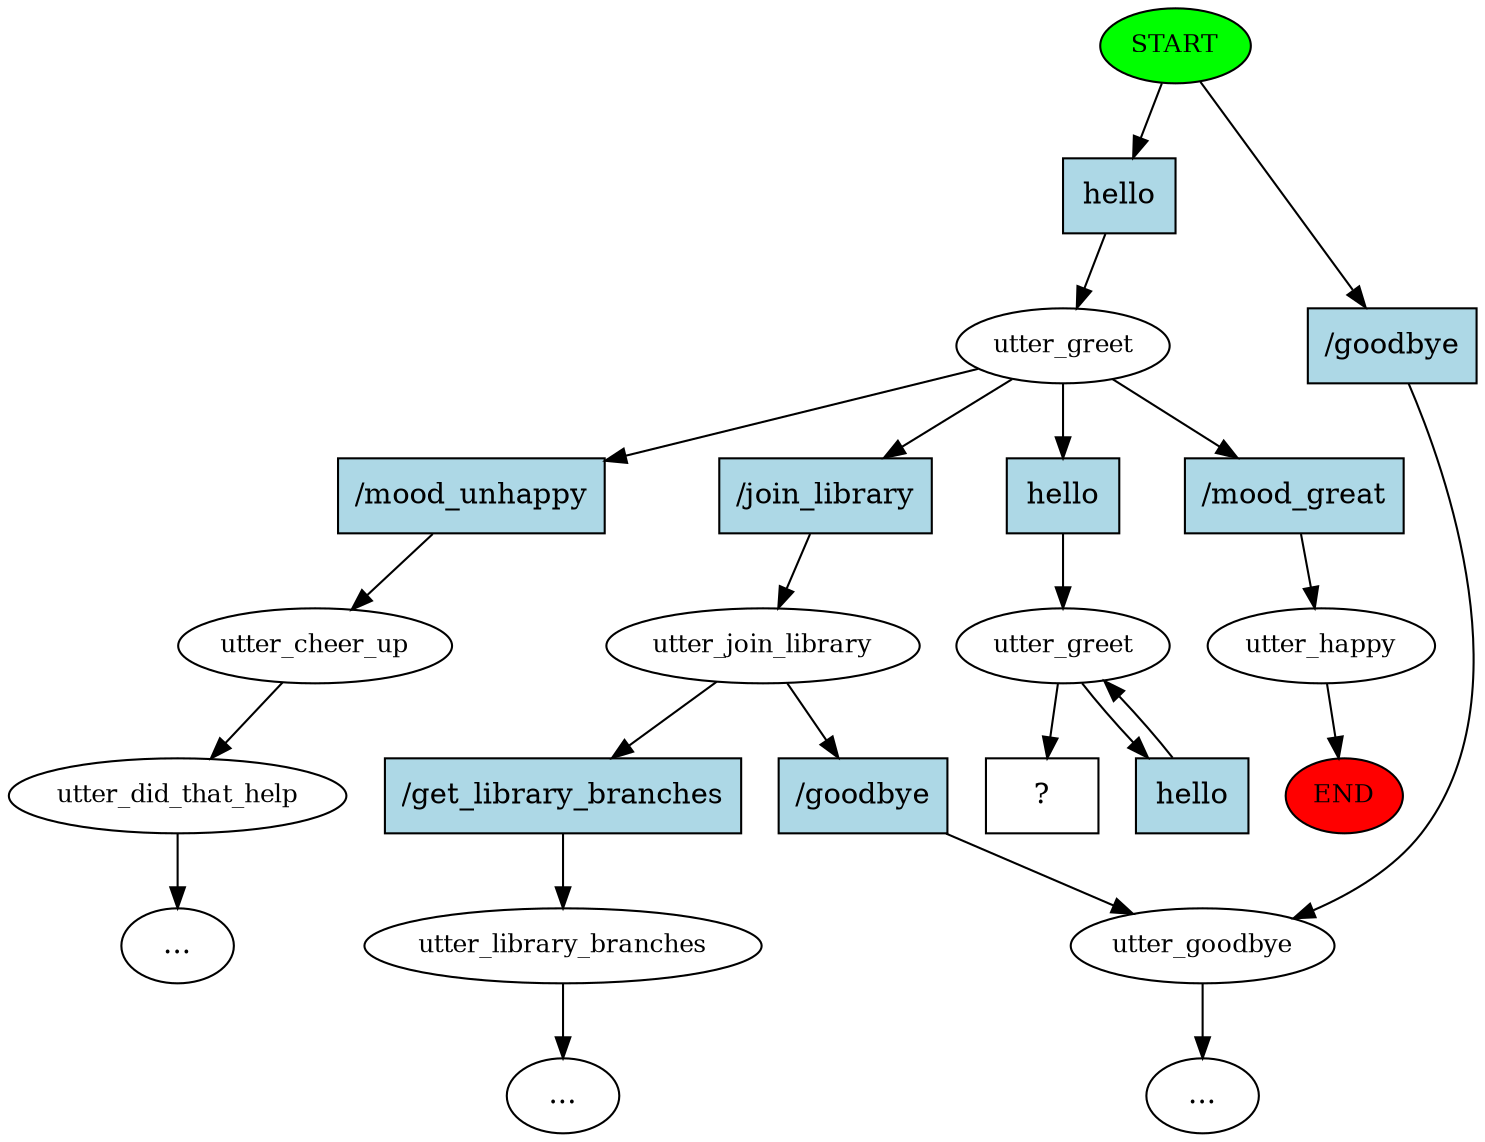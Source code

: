 digraph  {
0 [class="start active", fillcolor=green, fontsize=12, label=START, style=filled];
"-1" [class=end, fillcolor=red, fontsize=12, label=END, style=filled];
1 [class=active, fontsize=12, label=utter_greet];
2 [class="", fontsize=12, label=utter_happy];
4 [class="", fontsize=12, label=utter_cheer_up];
5 [class="", fontsize=12, label=utter_did_that_help];
"-4" [class=ellipsis, label="..."];
9 [class="", fontsize=12, label=utter_goodbye];
11 [class="", fontsize=12, label=utter_join_library];
"-6" [class=ellipsis, label="..."];
15 [class="", fontsize=12, label=utter_library_branches];
"-7" [class=ellipsis, label="..."];
17 [class=active, fontsize=12, label=utter_greet];
19 [class="intent dashed active", label="  ?  ", shape=rect];
20 [class="intent active", fillcolor=lightblue, label=hello, shape=rect, style=filled];
21 [class=intent, fillcolor=lightblue, label="\/goodbye", shape=rect, style=filled];
22 [class=intent, fillcolor=lightblue, label="\/mood_great", shape=rect, style=filled];
23 [class=intent, fillcolor=lightblue, label="\/mood_unhappy", shape=rect, style=filled];
24 [class=intent, fillcolor=lightblue, label="\/join_library", shape=rect, style=filled];
25 [class="intent active", fillcolor=lightblue, label=hello, shape=rect, style=filled];
26 [class=intent, fillcolor=lightblue, label="\/goodbye", shape=rect, style=filled];
27 [class=intent, fillcolor=lightblue, label="\/get_library_branches", shape=rect, style=filled];
28 [class="intent active", fillcolor=lightblue, label=hello, shape=rect, style=filled];
0 -> 20  [class=active, key=0];
0 -> 21  [class="", key=0];
1 -> 22  [class="", key=0];
1 -> 23  [class="", key=0];
1 -> 24  [class="", key=0];
1 -> 25  [class=active, key=0];
2 -> "-1"  [class="", key=NONE, label=""];
4 -> 5  [class="", key=NONE, label=""];
5 -> "-4"  [class="", key=NONE, label=""];
9 -> "-6"  [class="", key=NONE, label=""];
11 -> 26  [class="", key=0];
11 -> 27  [class="", key=0];
15 -> "-7"  [class="", key=NONE, label=""];
17 -> 19  [class=active, key=NONE, label=""];
17 -> 28  [class=active, key=0];
20 -> 1  [class=active, key=0];
21 -> 9  [class="", key=0];
22 -> 2  [class="", key=0];
23 -> 4  [class="", key=0];
24 -> 11  [class="", key=0];
25 -> 17  [class=active, key=0];
26 -> 9  [class="", key=0];
27 -> 15  [class="", key=0];
28 -> 17  [class=active, key=0];
}

